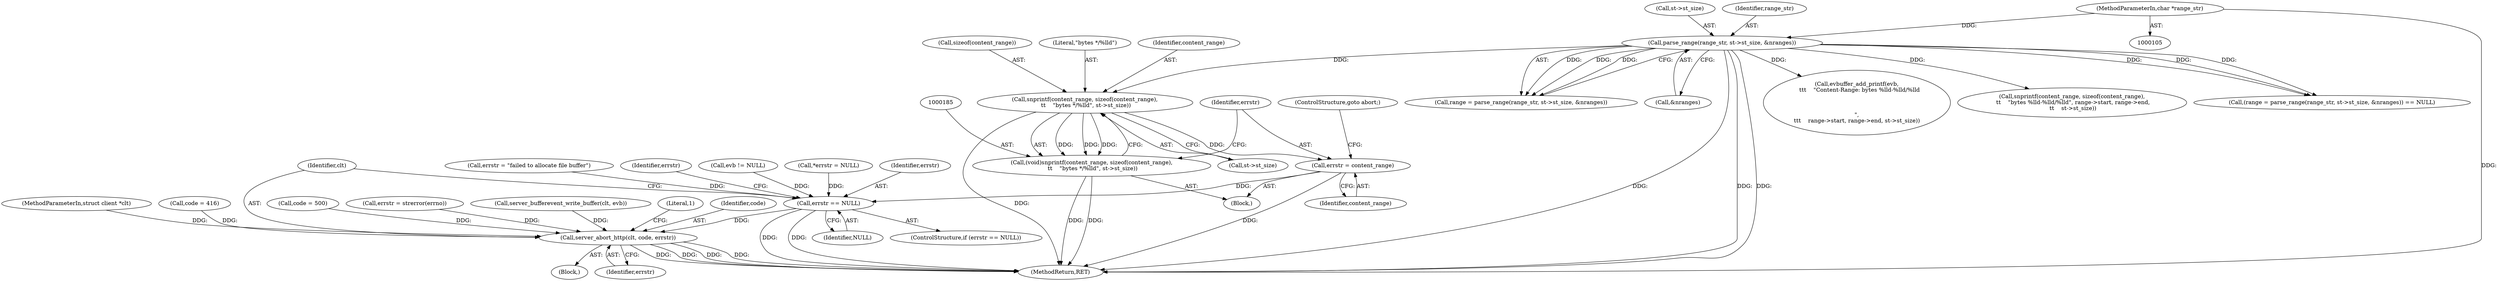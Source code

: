 digraph "1_src_142cfc82b932bc211218fbd7bdda8c7ce83f19df_1@API" {
"1000186" [label="(Call,snprintf(content_range, sizeof(content_range),\n \t\t    \"bytes */%lld\", st->st_size))"];
"1000172" [label="(Call,parse_range(range_str, st->st_size, &nranges))"];
"1000110" [label="(MethodParameterIn,char *range_str)"];
"1000184" [label="(Call,(void)snprintf(content_range, sizeof(content_range),\n \t\t    \"bytes */%lld\", st->st_size))"];
"1000194" [label="(Call,errstr = content_range)"];
"1000509" [label="(Call,errstr == NULL)"];
"1000516" [label="(Call,server_abort_http(clt, code, errstr))"];
"1000197" [label="(ControlStructure,goto abort;)"];
"1000325" [label="(Call,evbuffer_add_printf(evb,\n \t\t\t    \"Content-Range: bytes %lld-%lld/%lld\r\n\r\n\",\n\t\t\t    range->start, range->end, st->st_size))"];
"1000509" [label="(Call,errstr == NULL)"];
"1000139" [label="(Call,code = 500)"];
"1000188" [label="(Call,sizeof(content_range))"];
"1000512" [label="(Call,errstr = strerror(errno))"];
"1000196" [label="(Identifier,content_range)"];
"1000437" [label="(Call,server_bufferevent_write_buffer(clt, evb))"];
"1000221" [label="(Call,errstr = \"failed to allocate file buffer\")"];
"1000186" [label="(Call,snprintf(content_range, sizeof(content_range),\n \t\t    \"bytes */%lld\", st->st_size))"];
"1000191" [label="(Call,st->st_size)"];
"1000232" [label="(Call,snprintf(content_range, sizeof(content_range),\n \t\t    \"bytes %lld-%lld/%lld\", range->start, range->end,\n \t\t    st->st_size))"];
"1000177" [label="(Call,&nranges)"];
"1000522" [label="(Literal,1)"];
"1000194" [label="(Call,errstr = content_range)"];
"1000513" [label="(Identifier,errstr)"];
"1000496" [label="(Call,evb != NULL)"];
"1000517" [label="(Identifier,clt)"];
"1000180" [label="(Block,)"];
"1000111" [label="(Block,)"];
"1000518" [label="(Identifier,code)"];
"1000110" [label="(MethodParameterIn,char *range_str)"];
"1000184" [label="(Call,(void)snprintf(content_range, sizeof(content_range),\n \t\t    \"bytes */%lld\", st->st_size))"];
"1000190" [label="(Literal,\"bytes */%lld\")"];
"1000169" [label="(Call,(range = parse_range(range_str, st->st_size, &nranges)) == NULL)"];
"1000511" [label="(Identifier,NULL)"];
"1000153" [label="(Call,*errstr = NULL)"];
"1000508" [label="(ControlStructure,if (errstr == NULL))"];
"1000107" [label="(MethodParameterIn,struct client *clt)"];
"1000187" [label="(Identifier,content_range)"];
"1000195" [label="(Identifier,errstr)"];
"1000510" [label="(Identifier,errstr)"];
"1000170" [label="(Call,range = parse_range(range_str, st->st_size, &nranges))"];
"1000174" [label="(Call,st->st_size)"];
"1000516" [label="(Call,server_abort_http(clt, code, errstr))"];
"1000173" [label="(Identifier,range_str)"];
"1000172" [label="(Call,parse_range(range_str, st->st_size, &nranges))"];
"1000523" [label="(MethodReturn,RET)"];
"1000519" [label="(Identifier,errstr)"];
"1000181" [label="(Call,code = 416)"];
"1000186" -> "1000184"  [label="AST: "];
"1000186" -> "1000191"  [label="CFG: "];
"1000187" -> "1000186"  [label="AST: "];
"1000188" -> "1000186"  [label="AST: "];
"1000190" -> "1000186"  [label="AST: "];
"1000191" -> "1000186"  [label="AST: "];
"1000184" -> "1000186"  [label="CFG: "];
"1000186" -> "1000523"  [label="DDG: "];
"1000186" -> "1000184"  [label="DDG: "];
"1000186" -> "1000184"  [label="DDG: "];
"1000186" -> "1000184"  [label="DDG: "];
"1000172" -> "1000186"  [label="DDG: "];
"1000186" -> "1000194"  [label="DDG: "];
"1000172" -> "1000170"  [label="AST: "];
"1000172" -> "1000177"  [label="CFG: "];
"1000173" -> "1000172"  [label="AST: "];
"1000174" -> "1000172"  [label="AST: "];
"1000177" -> "1000172"  [label="AST: "];
"1000170" -> "1000172"  [label="CFG: "];
"1000172" -> "1000523"  [label="DDG: "];
"1000172" -> "1000523"  [label="DDG: "];
"1000172" -> "1000523"  [label="DDG: "];
"1000172" -> "1000169"  [label="DDG: "];
"1000172" -> "1000169"  [label="DDG: "];
"1000172" -> "1000169"  [label="DDG: "];
"1000172" -> "1000170"  [label="DDG: "];
"1000172" -> "1000170"  [label="DDG: "];
"1000172" -> "1000170"  [label="DDG: "];
"1000110" -> "1000172"  [label="DDG: "];
"1000172" -> "1000232"  [label="DDG: "];
"1000172" -> "1000325"  [label="DDG: "];
"1000110" -> "1000105"  [label="AST: "];
"1000110" -> "1000523"  [label="DDG: "];
"1000184" -> "1000180"  [label="AST: "];
"1000185" -> "1000184"  [label="AST: "];
"1000195" -> "1000184"  [label="CFG: "];
"1000184" -> "1000523"  [label="DDG: "];
"1000184" -> "1000523"  [label="DDG: "];
"1000194" -> "1000180"  [label="AST: "];
"1000194" -> "1000196"  [label="CFG: "];
"1000195" -> "1000194"  [label="AST: "];
"1000196" -> "1000194"  [label="AST: "];
"1000197" -> "1000194"  [label="CFG: "];
"1000194" -> "1000523"  [label="DDG: "];
"1000194" -> "1000509"  [label="DDG: "];
"1000509" -> "1000508"  [label="AST: "];
"1000509" -> "1000511"  [label="CFG: "];
"1000510" -> "1000509"  [label="AST: "];
"1000511" -> "1000509"  [label="AST: "];
"1000513" -> "1000509"  [label="CFG: "];
"1000517" -> "1000509"  [label="CFG: "];
"1000509" -> "1000523"  [label="DDG: "];
"1000509" -> "1000523"  [label="DDG: "];
"1000221" -> "1000509"  [label="DDG: "];
"1000153" -> "1000509"  [label="DDG: "];
"1000496" -> "1000509"  [label="DDG: "];
"1000509" -> "1000516"  [label="DDG: "];
"1000516" -> "1000111"  [label="AST: "];
"1000516" -> "1000519"  [label="CFG: "];
"1000517" -> "1000516"  [label="AST: "];
"1000518" -> "1000516"  [label="AST: "];
"1000519" -> "1000516"  [label="AST: "];
"1000522" -> "1000516"  [label="CFG: "];
"1000516" -> "1000523"  [label="DDG: "];
"1000516" -> "1000523"  [label="DDG: "];
"1000516" -> "1000523"  [label="DDG: "];
"1000516" -> "1000523"  [label="DDG: "];
"1000437" -> "1000516"  [label="DDG: "];
"1000107" -> "1000516"  [label="DDG: "];
"1000181" -> "1000516"  [label="DDG: "];
"1000139" -> "1000516"  [label="DDG: "];
"1000512" -> "1000516"  [label="DDG: "];
}
